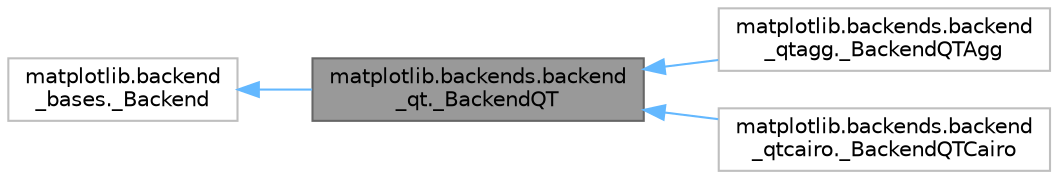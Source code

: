 digraph "matplotlib.backends.backend_qt._BackendQT"
{
 // LATEX_PDF_SIZE
  bgcolor="transparent";
  edge [fontname=Helvetica,fontsize=10,labelfontname=Helvetica,labelfontsize=10];
  node [fontname=Helvetica,fontsize=10,shape=box,height=0.2,width=0.4];
  rankdir="LR";
  Node1 [id="Node000001",label="matplotlib.backends.backend\l_qt._BackendQT",height=0.2,width=0.4,color="gray40", fillcolor="grey60", style="filled", fontcolor="black",tooltip=" "];
  Node2 -> Node1 [id="edge1_Node000001_Node000002",dir="back",color="steelblue1",style="solid",tooltip=" "];
  Node2 [id="Node000002",label="matplotlib.backend\l_bases._Backend",height=0.2,width=0.4,color="grey75", fillcolor="white", style="filled",URL="$df/dd0/classmatplotlib_1_1backend__bases_1_1__Backend.html",tooltip=" "];
  Node1 -> Node3 [id="edge2_Node000001_Node000003",dir="back",color="steelblue1",style="solid",tooltip=" "];
  Node3 [id="Node000003",label="matplotlib.backends.backend\l_qtagg._BackendQTAgg",height=0.2,width=0.4,color="grey75", fillcolor="white", style="filled",URL="$df/d86/classmatplotlib_1_1backends_1_1backend__qtagg_1_1__BackendQTAgg.html",tooltip=" "];
  Node1 -> Node4 [id="edge3_Node000001_Node000004",dir="back",color="steelblue1",style="solid",tooltip=" "];
  Node4 [id="Node000004",label="matplotlib.backends.backend\l_qtcairo._BackendQTCairo",height=0.2,width=0.4,color="grey75", fillcolor="white", style="filled",URL="$db/d72/classmatplotlib_1_1backends_1_1backend__qtcairo_1_1__BackendQTCairo.html",tooltip=" "];
}
